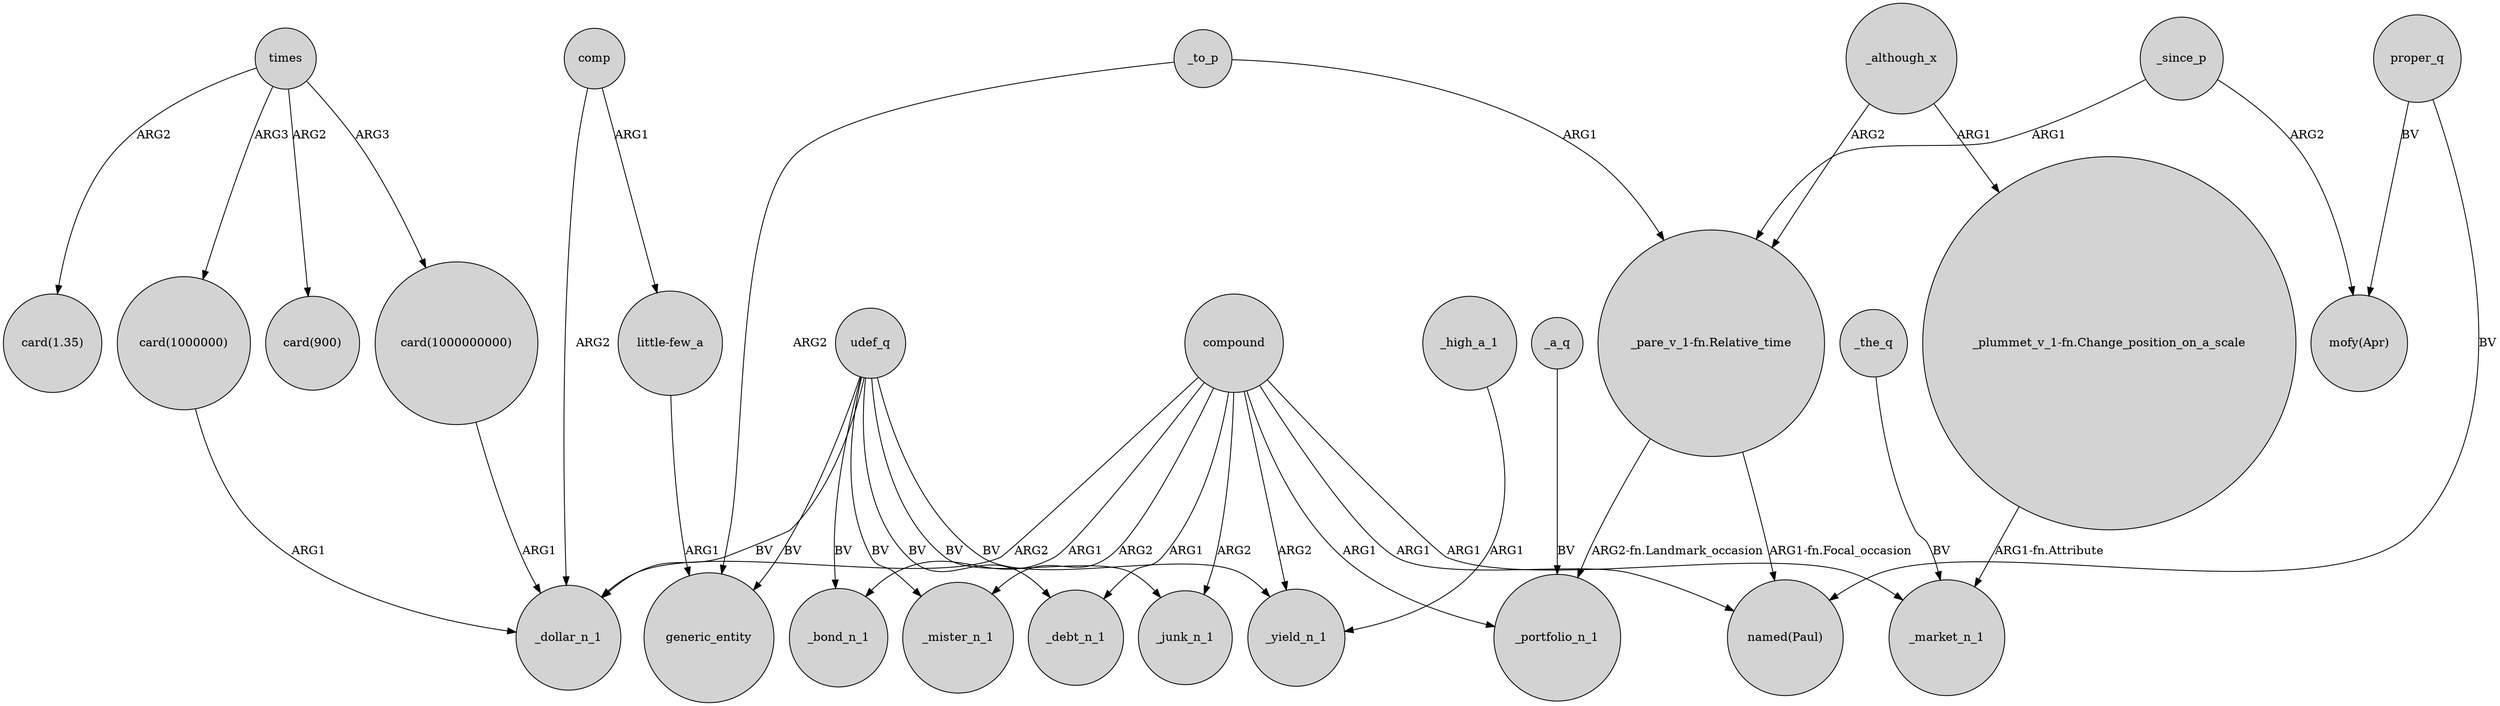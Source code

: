 digraph {
	node [shape=circle style=filled]
	"card(1000000000)" -> _dollar_n_1 [label=ARG1]
	proper_q -> "mofy(Apr)" [label=BV]
	compound -> _mister_n_1 [label=ARG2]
	_to_p -> generic_entity [label=ARG2]
	udef_q -> _bond_n_1 [label=BV]
	comp -> _dollar_n_1 [label=ARG2]
	compound -> _yield_n_1 [label=ARG2]
	compound -> _bond_n_1 [label=ARG1]
	times -> "card(1000000)" [label=ARG3]
	compound -> _portfolio_n_1 [label=ARG1]
	_although_x -> "_plummet_v_1-fn.Change_position_on_a_scale" [label=ARG1]
	compound -> _junk_n_1 [label=ARG2]
	_since_p -> "_pare_v_1-fn.Relative_time" [label=ARG1]
	compound -> _dollar_n_1 [label=ARG2]
	udef_q -> _mister_n_1 [label=BV]
	times -> "card(1000000000)" [label=ARG3]
	"little-few_a" -> generic_entity [label=ARG1]
	udef_q -> generic_entity [label=BV]
	_the_q -> _market_n_1 [label=BV]
	"_pare_v_1-fn.Relative_time" -> "named(Paul)" [label="ARG1-fn.Focal_occasion"]
	_although_x -> "_pare_v_1-fn.Relative_time" [label=ARG2]
	udef_q -> _debt_n_1 [label=BV]
	_a_q -> _portfolio_n_1 [label=BV]
	_since_p -> "mofy(Apr)" [label=ARG2]
	compound -> "named(Paul)" [label=ARG1]
	udef_q -> _yield_n_1 [label=BV]
	times -> "card(900)" [label=ARG2]
	"_pare_v_1-fn.Relative_time" -> _portfolio_n_1 [label="ARG2-fn.Landmark_occasion"]
	udef_q -> _dollar_n_1 [label=BV]
	proper_q -> "named(Paul)" [label=BV]
	times -> "card(1.35)" [label=ARG2]
	"card(1000000)" -> _dollar_n_1 [label=ARG1]
	_to_p -> "_pare_v_1-fn.Relative_time" [label=ARG1]
	"_plummet_v_1-fn.Change_position_on_a_scale" -> _market_n_1 [label="ARG1-fn.Attribute"]
	_high_a_1 -> _yield_n_1 [label=ARG1]
	comp -> "little-few_a" [label=ARG1]
	udef_q -> _junk_n_1 [label=BV]
	compound -> _market_n_1 [label=ARG1]
	compound -> _debt_n_1 [label=ARG1]
}
